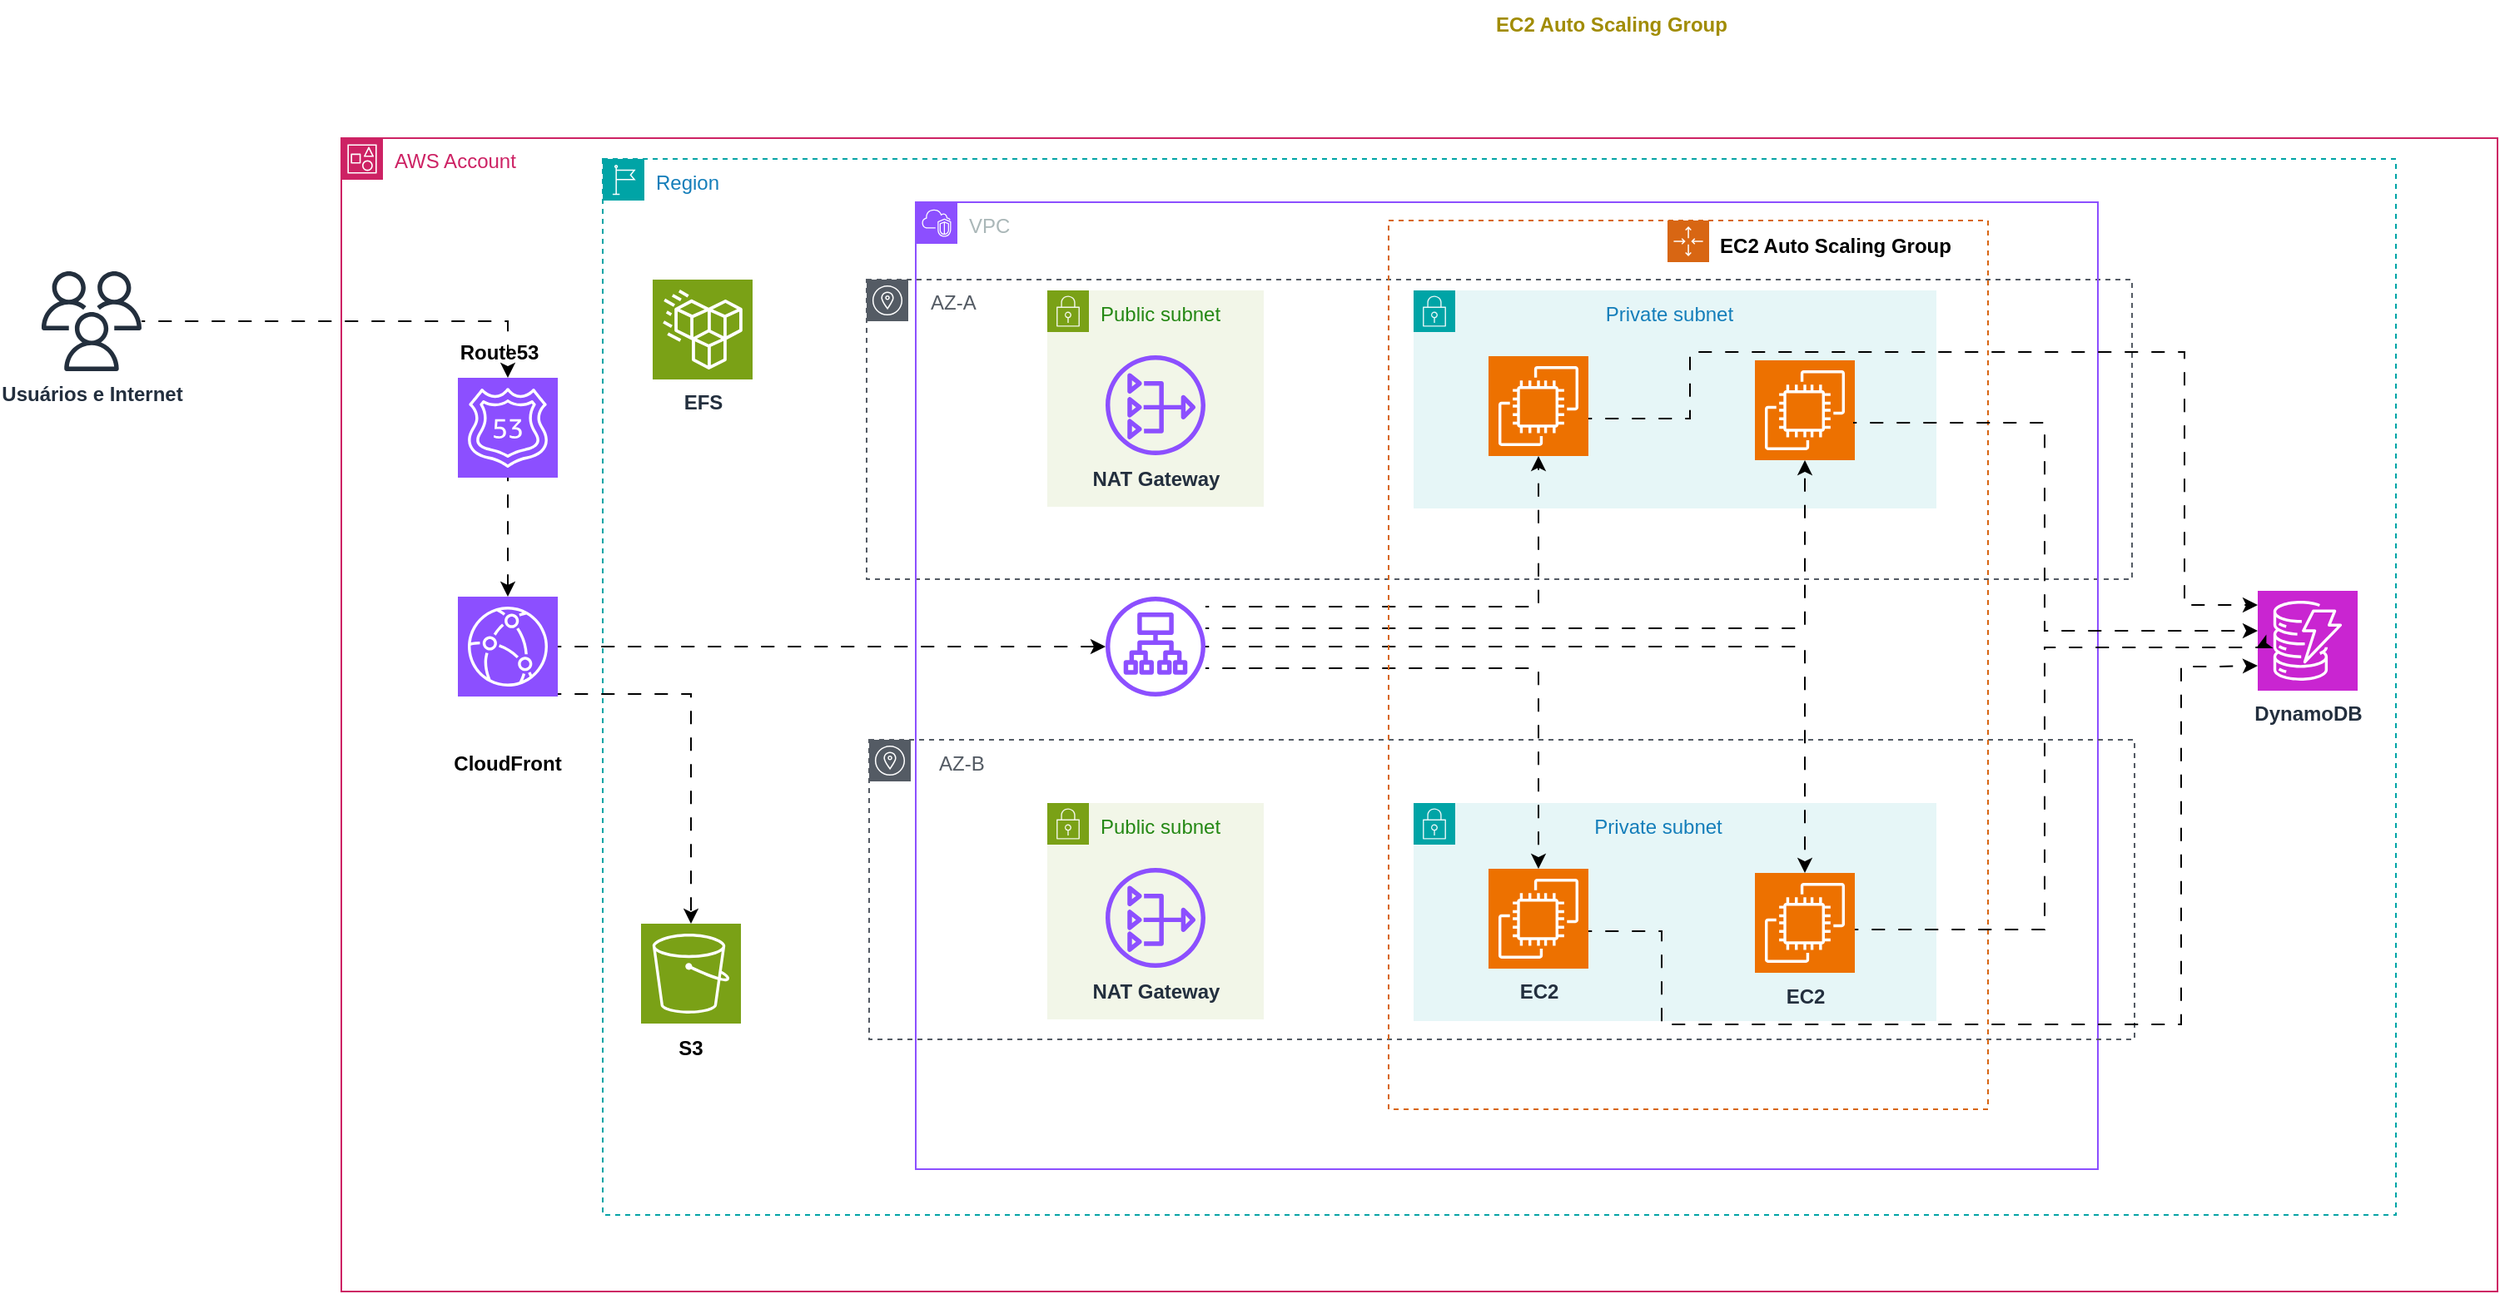 <mxfile version="22.1.17" type="github">
  <diagram name="Página-1" id="BBM7HmE_G74GKGTS61Dw">
    <mxGraphModel dx="-1157" dy="1040" grid="0" gridSize="10" guides="1" tooltips="1" connect="1" arrows="1" fold="1" page="0" pageScale="1" pageWidth="827" pageHeight="1169" math="0" shadow="0">
      <root>
        <mxCell id="0" />
        <mxCell id="1" parent="0" />
        <mxCell id="ofPMTWtSP_iq6lM-ZGT5-5" style="edgeStyle=orthogonalEdgeStyle;rounded=0;orthogonalLoop=1;jettySize=auto;html=1;flowAnimation=1;" edge="1" parent="1" source="ofPMTWtSP_iq6lM-ZGT5-6" target="ofPMTWtSP_iq6lM-ZGT5-9">
          <mxGeometry relative="1" as="geometry" />
        </mxCell>
        <mxCell id="ofPMTWtSP_iq6lM-ZGT5-6" value="&lt;b&gt;Usuários e Internet&lt;/b&gt;" style="sketch=0;outlineConnect=0;fontColor=#232F3E;gradientColor=none;fillColor=#232F3D;strokeColor=none;dashed=0;verticalLabelPosition=bottom;verticalAlign=top;align=center;html=1;fontSize=12;fontStyle=0;pointerEvents=1;shape=mxgraph.aws4.users;" vertex="1" parent="1">
          <mxGeometry x="2928" y="221" width="60" height="60" as="geometry" />
        </mxCell>
        <mxCell id="ofPMTWtSP_iq6lM-ZGT5-7" value="AWS Account" style="points=[[0,0],[0.25,0],[0.5,0],[0.75,0],[1,0],[1,0.25],[1,0.5],[1,0.75],[1,1],[0.75,1],[0.5,1],[0.25,1],[0,1],[0,0.75],[0,0.5],[0,0.25]];outlineConnect=0;gradientColor=none;html=1;whiteSpace=wrap;fontSize=12;fontStyle=0;container=1;pointerEvents=0;collapsible=0;recursiveResize=0;shape=mxgraph.aws4.group;grIcon=mxgraph.aws4.group_account;strokeColor=#CD2264;fillColor=none;verticalAlign=top;align=left;spacingLeft=30;fontColor=#CD2264;dashed=0;" vertex="1" parent="1">
          <mxGeometry x="3108" y="141" width="1295" height="693" as="geometry" />
        </mxCell>
        <mxCell id="ofPMTWtSP_iq6lM-ZGT5-13" value="Region" style="points=[[0,0],[0.25,0],[0.5,0],[0.75,0],[1,0],[1,0.25],[1,0.5],[1,0.75],[1,1],[0.75,1],[0.5,1],[0.25,1],[0,1],[0,0.75],[0,0.5],[0,0.25]];outlineConnect=0;gradientColor=none;html=1;whiteSpace=wrap;fontSize=12;fontStyle=0;container=1;pointerEvents=0;collapsible=0;recursiveResize=0;shape=mxgraph.aws4.group;grIcon=mxgraph.aws4.group_region;strokeColor=#00A4A6;fillColor=none;verticalAlign=top;align=left;spacingLeft=30;fontColor=#147EBA;dashed=1;" vertex="1" parent="ofPMTWtSP_iq6lM-ZGT5-7">
          <mxGeometry x="157" y="12.5" width="1077" height="634.5" as="geometry" />
        </mxCell>
        <mxCell id="ofPMTWtSP_iq6lM-ZGT5-77" value="&amp;nbsp; AZ-A" style="sketch=0;outlineConnect=0;gradientColor=none;html=1;whiteSpace=wrap;fontSize=12;fontStyle=0;shape=mxgraph.aws4.group;grIcon=mxgraph.aws4.group_availability_zone;strokeColor=#545B64;fillColor=none;verticalAlign=top;align=left;spacingLeft=30;fontColor=#545B64;dashed=1;" vertex="1" parent="ofPMTWtSP_iq6lM-ZGT5-13">
          <mxGeometry x="158.5" y="72.5" width="760" height="180" as="geometry" />
        </mxCell>
        <mxCell id="ofPMTWtSP_iq6lM-ZGT5-33" value="&lt;b&gt;EFS&lt;/b&gt;" style="sketch=0;points=[[0,0,0],[0.25,0,0],[0.5,0,0],[0.75,0,0],[1,0,0],[0,1,0],[0.25,1,0],[0.5,1,0],[0.75,1,0],[1,1,0],[0,0.25,0],[0,0.5,0],[0,0.75,0],[1,0.25,0],[1,0.5,0],[1,0.75,0]];outlineConnect=0;fontColor=#232F3E;fillColor=#7AA116;strokeColor=#ffffff;dashed=0;verticalLabelPosition=bottom;verticalAlign=top;align=center;html=1;fontSize=12;fontStyle=0;shape=mxgraph.aws4.resourceIcon;resIcon=mxgraph.aws4.efs_standard;" vertex="1" parent="ofPMTWtSP_iq6lM-ZGT5-13">
          <mxGeometry x="30" y="72.5" width="60" height="60" as="geometry" />
        </mxCell>
        <mxCell id="ofPMTWtSP_iq6lM-ZGT5-37" value="&lt;b&gt;DynamoDB&lt;/b&gt;" style="sketch=0;points=[[0,0,0],[0.25,0,0],[0.5,0,0],[0.75,0,0],[1,0,0],[0,1,0],[0.25,1,0],[0.5,1,0],[0.75,1,0],[1,1,0],[0,0.25,0],[0,0.5,0],[0,0.75,0],[1,0.25,0],[1,0.5,0],[1,0.75,0]];outlineConnect=0;fontColor=#232F3E;fillColor=#C925D1;strokeColor=#ffffff;dashed=0;verticalLabelPosition=bottom;verticalAlign=top;align=center;html=1;fontSize=12;fontStyle=0;aspect=fixed;shape=mxgraph.aws4.resourceIcon;resIcon=mxgraph.aws4.dynamodb;" vertex="1" parent="ofPMTWtSP_iq6lM-ZGT5-13">
          <mxGeometry x="994" y="259.5" width="60" height="60" as="geometry" />
        </mxCell>
        <mxCell id="ofPMTWtSP_iq6lM-ZGT5-60" value="VPC" style="points=[[0,0],[0.25,0],[0.5,0],[0.75,0],[1,0],[1,0.25],[1,0.5],[1,0.75],[1,1],[0.75,1],[0.5,1],[0.25,1],[0,1],[0,0.75],[0,0.5],[0,0.25]];outlineConnect=0;gradientColor=none;html=1;whiteSpace=wrap;fontSize=12;fontStyle=0;container=1;pointerEvents=0;collapsible=0;recursiveResize=0;shape=mxgraph.aws4.group;grIcon=mxgraph.aws4.group_vpc2;strokeColor=#8C4FFF;fillColor=none;verticalAlign=top;align=left;spacingLeft=30;fontColor=#AAB7B8;dashed=0;" vertex="1" parent="ofPMTWtSP_iq6lM-ZGT5-13">
          <mxGeometry x="188" y="26" width="710" height="581" as="geometry" />
        </mxCell>
        <mxCell id="ofPMTWtSP_iq6lM-ZGT5-76" value="&amp;nbsp; &amp;nbsp;AZ-B" style="sketch=0;outlineConnect=0;gradientColor=none;html=1;whiteSpace=wrap;fontSize=12;fontStyle=0;shape=mxgraph.aws4.group;grIcon=mxgraph.aws4.group_availability_zone;strokeColor=#545B64;fillColor=none;verticalAlign=top;align=left;spacingLeft=30;fontColor=#545B64;dashed=1;" vertex="1" parent="ofPMTWtSP_iq6lM-ZGT5-60">
          <mxGeometry x="-28" y="323" width="760" height="180" as="geometry" />
        </mxCell>
        <mxCell id="ofPMTWtSP_iq6lM-ZGT5-52" value="Public subnet" style="points=[[0,0],[0.25,0],[0.5,0],[0.75,0],[1,0],[1,0.25],[1,0.5],[1,0.75],[1,1],[0.75,1],[0.5,1],[0.25,1],[0,1],[0,0.75],[0,0.5],[0,0.25]];outlineConnect=0;gradientColor=none;html=1;whiteSpace=wrap;fontSize=12;fontStyle=0;container=1;pointerEvents=0;collapsible=0;recursiveResize=0;shape=mxgraph.aws4.group;grIcon=mxgraph.aws4.group_security_group;grStroke=0;strokeColor=#7AA116;fillColor=#F2F6E8;verticalAlign=top;align=left;spacingLeft=30;fontColor=#248814;dashed=0;" vertex="1" parent="ofPMTWtSP_iq6lM-ZGT5-60">
          <mxGeometry x="79" y="361" width="130" height="130" as="geometry" />
        </mxCell>
        <mxCell id="ofPMTWtSP_iq6lM-ZGT5-57" value="&lt;b&gt;NAT Gateway&lt;/b&gt;" style="sketch=0;outlineConnect=0;fontColor=#232F3E;gradientColor=none;fillColor=#8C4FFF;strokeColor=none;dashed=0;verticalLabelPosition=bottom;verticalAlign=top;align=center;html=1;fontSize=12;fontStyle=0;aspect=fixed;pointerEvents=1;shape=mxgraph.aws4.nat_gateway;" vertex="1" parent="ofPMTWtSP_iq6lM-ZGT5-52">
          <mxGeometry x="35" y="39" width="60" height="60" as="geometry" />
        </mxCell>
        <mxCell id="ofPMTWtSP_iq6lM-ZGT5-66" value="Public subnet" style="points=[[0,0],[0.25,0],[0.5,0],[0.75,0],[1,0],[1,0.25],[1,0.5],[1,0.75],[1,1],[0.75,1],[0.5,1],[0.25,1],[0,1],[0,0.75],[0,0.5],[0,0.25]];outlineConnect=0;gradientColor=none;html=1;whiteSpace=wrap;fontSize=12;fontStyle=0;container=1;pointerEvents=0;collapsible=0;recursiveResize=0;shape=mxgraph.aws4.group;grIcon=mxgraph.aws4.group_security_group;grStroke=0;strokeColor=#7AA116;fillColor=#F2F6E8;verticalAlign=top;align=left;spacingLeft=30;fontColor=#248814;dashed=0;" vertex="1" parent="ofPMTWtSP_iq6lM-ZGT5-60">
          <mxGeometry x="79" y="53" width="130" height="130" as="geometry" />
        </mxCell>
        <mxCell id="ofPMTWtSP_iq6lM-ZGT5-67" value="&lt;b&gt;NAT Gateway&lt;/b&gt;" style="sketch=0;outlineConnect=0;fontColor=#232F3E;gradientColor=none;fillColor=#8C4FFF;strokeColor=none;dashed=0;verticalLabelPosition=bottom;verticalAlign=top;align=center;html=1;fontSize=12;fontStyle=0;aspect=fixed;pointerEvents=1;shape=mxgraph.aws4.nat_gateway;" vertex="1" parent="ofPMTWtSP_iq6lM-ZGT5-66">
          <mxGeometry x="35" y="39" width="60" height="60" as="geometry" />
        </mxCell>
        <mxCell id="ofPMTWtSP_iq6lM-ZGT5-68" value="&amp;nbsp; &amp;nbsp; &amp;nbsp; &amp;nbsp; &amp;nbsp; &amp;nbsp; &amp;nbsp; &amp;nbsp; &amp;nbsp; &amp;nbsp; &amp;nbsp; &amp;nbsp; &amp;nbsp;Private subnet" style="points=[[0,0],[0.25,0],[0.5,0],[0.75,0],[1,0],[1,0.25],[1,0.5],[1,0.75],[1,1],[0.75,1],[0.5,1],[0.25,1],[0,1],[0,0.75],[0,0.5],[0,0.25]];outlineConnect=0;gradientColor=none;html=1;whiteSpace=wrap;fontSize=12;fontStyle=0;container=1;pointerEvents=0;collapsible=0;recursiveResize=0;shape=mxgraph.aws4.group;grIcon=mxgraph.aws4.group_security_group;grStroke=0;strokeColor=#00A4A6;fillColor=#E6F6F7;verticalAlign=top;align=left;spacingLeft=30;fontColor=#147EBA;dashed=0;" vertex="1" parent="ofPMTWtSP_iq6lM-ZGT5-60">
          <mxGeometry x="299" y="53" width="314" height="131" as="geometry" />
        </mxCell>
        <mxCell id="ofPMTWtSP_iq6lM-ZGT5-69" value="" style="sketch=0;points=[[0,0,0],[0.25,0,0],[0.5,0,0],[0.75,0,0],[1,0,0],[0,1,0],[0.25,1,0],[0.5,1,0],[0.75,1,0],[1,1,0],[0,0.25,0],[0,0.5,0],[0,0.75,0],[1,0.25,0],[1,0.5,0],[1,0.75,0]];outlineConnect=0;fontColor=#232F3E;fillColor=#ED7100;strokeColor=#ffffff;dashed=0;verticalLabelPosition=bottom;verticalAlign=top;align=center;html=1;fontSize=12;fontStyle=0;aspect=fixed;shape=mxgraph.aws4.resourceIcon;resIcon=mxgraph.aws4.ec2;" vertex="1" parent="ofPMTWtSP_iq6lM-ZGT5-68">
          <mxGeometry x="45" y="39.5" width="60" height="60" as="geometry" />
        </mxCell>
        <mxCell id="ofPMTWtSP_iq6lM-ZGT5-70" value="" style="sketch=0;points=[[0,0,0],[0.25,0,0],[0.5,0,0],[0.75,0,0],[1,0,0],[0,1,0],[0.25,1,0],[0.5,1,0],[0.75,1,0],[1,1,0],[0,0.25,0],[0,0.5,0],[0,0.75,0],[1,0.25,0],[1,0.5,0],[1,0.75,0]];outlineConnect=0;fontColor=#232F3E;fillColor=#ED7100;strokeColor=#ffffff;dashed=0;verticalLabelPosition=bottom;verticalAlign=top;align=center;html=1;fontSize=12;fontStyle=0;aspect=fixed;shape=mxgraph.aws4.resourceIcon;resIcon=mxgraph.aws4.ec2;" vertex="1" parent="ofPMTWtSP_iq6lM-ZGT5-68">
          <mxGeometry x="205" y="42" width="60" height="60" as="geometry" />
        </mxCell>
        <mxCell id="ofPMTWtSP_iq6lM-ZGT5-53" value="&amp;nbsp; &amp;nbsp; &amp;nbsp; &amp;nbsp; &amp;nbsp; &amp;nbsp; &amp;nbsp; &amp;nbsp; &amp;nbsp; &amp;nbsp; &amp;nbsp; &amp;nbsp;Private subnet" style="points=[[0,0],[0.25,0],[0.5,0],[0.75,0],[1,0],[1,0.25],[1,0.5],[1,0.75],[1,1],[0.75,1],[0.5,1],[0.25,1],[0,1],[0,0.75],[0,0.5],[0,0.25]];outlineConnect=0;gradientColor=none;html=1;whiteSpace=wrap;fontSize=12;fontStyle=0;container=1;pointerEvents=0;collapsible=0;recursiveResize=0;shape=mxgraph.aws4.group;grIcon=mxgraph.aws4.group_security_group;grStroke=0;strokeColor=#00A4A6;fillColor=#E6F6F7;verticalAlign=top;align=left;spacingLeft=30;fontColor=#147EBA;dashed=0;" vertex="1" parent="ofPMTWtSP_iq6lM-ZGT5-60">
          <mxGeometry x="299" y="361" width="314" height="131" as="geometry" />
        </mxCell>
        <mxCell id="ofPMTWtSP_iq6lM-ZGT5-55" value="&lt;b&gt;EC2&lt;/b&gt;" style="sketch=0;points=[[0,0,0],[0.25,0,0],[0.5,0,0],[0.75,0,0],[1,0,0],[0,1,0],[0.25,1,0],[0.5,1,0],[0.75,1,0],[1,1,0],[0,0.25,0],[0,0.5,0],[0,0.75,0],[1,0.25,0],[1,0.5,0],[1,0.75,0]];outlineConnect=0;fontColor=#232F3E;fillColor=#ED7100;strokeColor=#ffffff;dashed=0;verticalLabelPosition=bottom;verticalAlign=top;align=center;html=1;fontSize=12;fontStyle=0;aspect=fixed;shape=mxgraph.aws4.resourceIcon;resIcon=mxgraph.aws4.ec2;" vertex="1" parent="ofPMTWtSP_iq6lM-ZGT5-53">
          <mxGeometry x="45" y="39.5" width="60" height="60" as="geometry" />
        </mxCell>
        <mxCell id="ofPMTWtSP_iq6lM-ZGT5-56" value="&lt;b&gt;EC2&lt;/b&gt;" style="sketch=0;points=[[0,0,0],[0.25,0,0],[0.5,0,0],[0.75,0,0],[1,0,0],[0,1,0],[0.25,1,0],[0.5,1,0],[0.75,1,0],[1,1,0],[0,0.25,0],[0,0.5,0],[0,0.75,0],[1,0.25,0],[1,0.5,0],[1,0.75,0]];outlineConnect=0;fontColor=#232F3E;fillColor=#ED7100;strokeColor=#ffffff;dashed=0;verticalLabelPosition=bottom;verticalAlign=top;align=center;html=1;fontSize=12;fontStyle=0;aspect=fixed;shape=mxgraph.aws4.resourceIcon;resIcon=mxgraph.aws4.ec2;" vertex="1" parent="ofPMTWtSP_iq6lM-ZGT5-53">
          <mxGeometry x="205" y="42" width="60" height="60" as="geometry" />
        </mxCell>
        <mxCell id="ofPMTWtSP_iq6lM-ZGT5-81" style="edgeStyle=orthogonalEdgeStyle;rounded=0;orthogonalLoop=1;jettySize=auto;html=1;flowAnimation=1;" edge="1" parent="ofPMTWtSP_iq6lM-ZGT5-60" source="ofPMTWtSP_iq6lM-ZGT5-71" target="ofPMTWtSP_iq6lM-ZGT5-69">
          <mxGeometry relative="1" as="geometry">
            <Array as="points">
              <mxPoint x="374" y="243" />
            </Array>
          </mxGeometry>
        </mxCell>
        <mxCell id="ofPMTWtSP_iq6lM-ZGT5-71" value="" style="sketch=0;outlineConnect=0;fontColor=#232F3E;gradientColor=none;fillColor=#8C4FFF;strokeColor=none;dashed=0;verticalLabelPosition=bottom;verticalAlign=top;align=center;html=1;fontSize=12;fontStyle=0;aspect=fixed;pointerEvents=1;shape=mxgraph.aws4.application_load_balancer;" vertex="1" parent="ofPMTWtSP_iq6lM-ZGT5-60">
          <mxGeometry x="114" y="237" width="60" height="60" as="geometry" />
        </mxCell>
        <mxCell id="ofPMTWtSP_iq6lM-ZGT5-79" style="edgeStyle=orthogonalEdgeStyle;rounded=0;orthogonalLoop=1;jettySize=auto;html=1;entryX=0.5;entryY=0;entryDx=0;entryDy=0;entryPerimeter=0;flowAnimation=1;" edge="1" parent="ofPMTWtSP_iq6lM-ZGT5-60" source="ofPMTWtSP_iq6lM-ZGT5-71" target="ofPMTWtSP_iq6lM-ZGT5-55">
          <mxGeometry relative="1" as="geometry">
            <Array as="points">
              <mxPoint x="374" y="280" />
            </Array>
          </mxGeometry>
        </mxCell>
        <mxCell id="ofPMTWtSP_iq6lM-ZGT5-80" style="edgeStyle=orthogonalEdgeStyle;rounded=0;orthogonalLoop=1;jettySize=auto;html=1;entryX=0.5;entryY=0;entryDx=0;entryDy=0;entryPerimeter=0;flowAnimation=1;" edge="1" parent="ofPMTWtSP_iq6lM-ZGT5-60" source="ofPMTWtSP_iq6lM-ZGT5-71" target="ofPMTWtSP_iq6lM-ZGT5-56">
          <mxGeometry relative="1" as="geometry" />
        </mxCell>
        <mxCell id="ofPMTWtSP_iq6lM-ZGT5-82" style="edgeStyle=orthogonalEdgeStyle;rounded=0;orthogonalLoop=1;jettySize=auto;html=1;entryX=0.5;entryY=1;entryDx=0;entryDy=0;entryPerimeter=0;flowAnimation=1;" edge="1" parent="ofPMTWtSP_iq6lM-ZGT5-60" source="ofPMTWtSP_iq6lM-ZGT5-71" target="ofPMTWtSP_iq6lM-ZGT5-70">
          <mxGeometry relative="1" as="geometry">
            <Array as="points">
              <mxPoint x="534" y="256" />
            </Array>
          </mxGeometry>
        </mxCell>
        <mxCell id="ofPMTWtSP_iq6lM-ZGT5-97" value="" style="points=[[0,0],[0.25,0],[0.5,0],[0.75,0],[1,0],[1,0.25],[1,0.5],[1,0.75],[1,1],[0.75,1],[0.5,1],[0.25,1],[0,1],[0,0.75],[0,0.5],[0,0.25]];outlineConnect=0;gradientColor=none;html=1;whiteSpace=wrap;fontSize=12;fontStyle=0;container=1;pointerEvents=0;collapsible=0;recursiveResize=0;shape=mxgraph.aws4.groupCenter;grIcon=mxgraph.aws4.group_auto_scaling_group;grStroke=1;strokeColor=#D86613;fillColor=none;verticalAlign=top;align=center;fontColor=#D86613;dashed=1;spacingTop=25;" vertex="1" parent="ofPMTWtSP_iq6lM-ZGT5-60">
          <mxGeometry x="284" y="11" width="360" height="534" as="geometry" />
        </mxCell>
        <mxCell id="ofPMTWtSP_iq6lM-ZGT5-100" value="&lt;b&gt;EC2 Auto Scaling Group&lt;/b&gt;" style="text;html=1;align=center;verticalAlign=middle;resizable=0;points=[];autosize=1;strokeColor=none;fillColor=none;" vertex="1" parent="ofPMTWtSP_iq6lM-ZGT5-97">
          <mxGeometry x="189" y="2.5" width="157" height="26" as="geometry" />
        </mxCell>
        <mxCell id="ofPMTWtSP_iq6lM-ZGT5-34" value="" style="sketch=0;points=[[0,0,0],[0.25,0,0],[0.5,0,0],[0.75,0,0],[1,0,0],[0,1,0],[0.25,1,0],[0.5,1,0],[0.75,1,0],[1,1,0],[0,0.25,0],[0,0.5,0],[0,0.75,0],[1,0.25,0],[1,0.5,0],[1,0.75,0]];outlineConnect=0;fontColor=#232F3E;fillColor=#7AA116;strokeColor=#ffffff;dashed=0;verticalLabelPosition=bottom;verticalAlign=top;align=center;html=1;fontSize=12;fontStyle=0;shape=mxgraph.aws4.resourceIcon;resIcon=mxgraph.aws4.s3;" vertex="1" parent="ofPMTWtSP_iq6lM-ZGT5-13">
          <mxGeometry x="23" y="459.5" width="60" height="60" as="geometry" />
        </mxCell>
        <mxCell id="ofPMTWtSP_iq6lM-ZGT5-35" value="&lt;b&gt;S3&lt;/b&gt;" style="text;html=1;strokeColor=none;fillColor=none;align=center;verticalAlign=middle;whiteSpace=wrap;rounded=0;" vertex="1" parent="ofPMTWtSP_iq6lM-ZGT5-13">
          <mxGeometry x="23" y="519.5" width="60" height="30" as="geometry" />
        </mxCell>
        <mxCell id="ofPMTWtSP_iq6lM-ZGT5-86" style="edgeStyle=orthogonalEdgeStyle;rounded=0;orthogonalLoop=1;jettySize=auto;html=1;flowAnimation=1;" edge="1" parent="ofPMTWtSP_iq6lM-ZGT5-13" source="ofPMTWtSP_iq6lM-ZGT5-69" target="ofPMTWtSP_iq6lM-ZGT5-37">
          <mxGeometry relative="1" as="geometry">
            <Array as="points">
              <mxPoint x="653" y="156" />
              <mxPoint x="653" y="116" />
              <mxPoint x="950" y="116" />
              <mxPoint x="950" y="268" />
            </Array>
          </mxGeometry>
        </mxCell>
        <mxCell id="ofPMTWtSP_iq6lM-ZGT5-87" style="edgeStyle=orthogonalEdgeStyle;rounded=0;orthogonalLoop=1;jettySize=auto;html=1;entryX=0;entryY=0.75;entryDx=0;entryDy=0;entryPerimeter=0;flowAnimation=1;" edge="1" parent="ofPMTWtSP_iq6lM-ZGT5-13" source="ofPMTWtSP_iq6lM-ZGT5-55" target="ofPMTWtSP_iq6lM-ZGT5-37">
          <mxGeometry relative="1" as="geometry">
            <Array as="points">
              <mxPoint x="636" y="464" />
              <mxPoint x="636" y="520" />
              <mxPoint x="948" y="520" />
              <mxPoint x="948" y="305" />
              <mxPoint x="970" y="305" />
            </Array>
          </mxGeometry>
        </mxCell>
        <mxCell id="ofPMTWtSP_iq6lM-ZGT5-88" style="edgeStyle=orthogonalEdgeStyle;rounded=0;orthogonalLoop=1;jettySize=auto;html=1;endArrow=classic;endFill=1;orthogonal=0;flowAnimation=1;snapToPoint=0;fixDash=0;arcSize=20;jumpStyle=arc;" edge="1" parent="ofPMTWtSP_iq6lM-ZGT5-13">
          <mxGeometry relative="1" as="geometry">
            <mxPoint x="751" y="158.5" as="sourcePoint" />
            <mxPoint x="994" y="283.5" as="targetPoint" />
            <Array as="points">
              <mxPoint x="866" y="159" />
              <mxPoint x="866" y="284" />
            </Array>
          </mxGeometry>
        </mxCell>
        <mxCell id="ofPMTWtSP_iq6lM-ZGT5-89" style="edgeStyle=orthogonalEdgeStyle;rounded=0;orthogonalLoop=1;jettySize=auto;html=1;jumpStyle=none;endArrow=classic;endFill=1;flowAnimation=1;" edge="1" parent="ofPMTWtSP_iq6lM-ZGT5-13">
          <mxGeometry relative="1" as="geometry">
            <mxPoint x="752" y="463.0" as="sourcePoint" />
            <mxPoint x="993" y="294" as="targetPoint" />
            <Array as="points">
              <mxPoint x="866" y="463.5" />
              <mxPoint x="866" y="293.5" />
              <mxPoint x="994" y="293.5" />
            </Array>
          </mxGeometry>
        </mxCell>
        <mxCell id="ofPMTWtSP_iq6lM-ZGT5-8" style="edgeStyle=orthogonalEdgeStyle;rounded=0;orthogonalLoop=1;jettySize=auto;html=1;flowAnimation=1;" edge="1" parent="ofPMTWtSP_iq6lM-ZGT5-7" source="ofPMTWtSP_iq6lM-ZGT5-9" target="ofPMTWtSP_iq6lM-ZGT5-12">
          <mxGeometry relative="1" as="geometry" />
        </mxCell>
        <mxCell id="ofPMTWtSP_iq6lM-ZGT5-9" value="" style="sketch=0;points=[[0,0,0],[0.25,0,0],[0.5,0,0],[0.75,0,0],[1,0,0],[0,1,0],[0.25,1,0],[0.5,1,0],[0.75,1,0],[1,1,0],[0,0.25,0],[0,0.5,0],[0,0.75,0],[1,0.25,0],[1,0.5,0],[1,0.75,0]];outlineConnect=0;fontColor=#232F3E;fillColor=#8C4FFF;strokeColor=#ffffff;dashed=0;verticalLabelPosition=bottom;verticalAlign=top;align=center;html=1;fontSize=12;fontStyle=0;aspect=fixed;shape=mxgraph.aws4.resourceIcon;resIcon=mxgraph.aws4.route_53;" vertex="1" parent="ofPMTWtSP_iq6lM-ZGT5-7">
          <mxGeometry x="70" y="144" width="60" height="60" as="geometry" />
        </mxCell>
        <mxCell id="ofPMTWtSP_iq6lM-ZGT5-42" value="&lt;b&gt;Route53&lt;/b&gt;" style="text;html=1;strokeColor=none;fillColor=none;align=center;verticalAlign=middle;whiteSpace=wrap;rounded=0;" vertex="1" parent="ofPMTWtSP_iq6lM-ZGT5-7">
          <mxGeometry x="65" y="114" width="60" height="30" as="geometry" />
        </mxCell>
        <mxCell id="ofPMTWtSP_iq6lM-ZGT5-75" style="edgeStyle=orthogonalEdgeStyle;rounded=0;orthogonalLoop=1;jettySize=auto;html=1;flowAnimation=1;" edge="1" parent="ofPMTWtSP_iq6lM-ZGT5-7" source="ofPMTWtSP_iq6lM-ZGT5-12" target="ofPMTWtSP_iq6lM-ZGT5-71">
          <mxGeometry relative="1" as="geometry" />
        </mxCell>
        <mxCell id="ofPMTWtSP_iq6lM-ZGT5-12" value="" style="sketch=0;points=[[0,0,0],[0.25,0,0],[0.5,0,0],[0.75,0,0],[1,0,0],[0,1,0],[0.25,1,0],[0.5,1,0],[0.75,1,0],[1,1,0],[0,0.25,0],[0,0.5,0],[0,0.75,0],[1,0.25,0],[1,0.5,0],[1,0.75,0]];outlineConnect=0;fontColor=#232F3E;fillColor=#8C4FFF;strokeColor=#ffffff;dashed=0;verticalLabelPosition=bottom;verticalAlign=top;align=center;html=1;fontSize=12;fontStyle=0;shape=mxgraph.aws4.resourceIcon;resIcon=mxgraph.aws4.cloudfront;aspect=fixed;" vertex="1" parent="ofPMTWtSP_iq6lM-ZGT5-7">
          <mxGeometry x="70" y="275.5" width="60" height="60" as="geometry" />
        </mxCell>
        <mxCell id="ofPMTWtSP_iq6lM-ZGT5-43" value="&lt;b&gt;CloudFront&lt;/b&gt;" style="text;html=1;strokeColor=none;fillColor=none;align=center;verticalAlign=middle;whiteSpace=wrap;rounded=0;" vertex="1" parent="ofPMTWtSP_iq6lM-ZGT5-7">
          <mxGeometry x="70" y="360.5" width="60" height="30" as="geometry" />
        </mxCell>
        <mxCell id="ofPMTWtSP_iq6lM-ZGT5-85" style="edgeStyle=orthogonalEdgeStyle;rounded=0;orthogonalLoop=1;jettySize=auto;html=1;entryX=0.5;entryY=0;entryDx=0;entryDy=0;entryPerimeter=0;flowAnimation=1;" edge="1" parent="ofPMTWtSP_iq6lM-ZGT5-7" source="ofPMTWtSP_iq6lM-ZGT5-12" target="ofPMTWtSP_iq6lM-ZGT5-34">
          <mxGeometry relative="1" as="geometry">
            <Array as="points">
              <mxPoint x="210" y="334" />
            </Array>
          </mxGeometry>
        </mxCell>
        <mxCell id="ofPMTWtSP_iq6lM-ZGT5-36" value="&lt;b&gt;EC2 Auto Scaling Group&lt;/b&gt;" style="text;html=1;strokeColor=none;fillColor=none;align=center;verticalAlign=middle;whiteSpace=wrap;rounded=0;fontColor=#A18C03;" vertex="1" parent="1">
          <mxGeometry x="3799" y="58" width="144" height="30" as="geometry" />
        </mxCell>
      </root>
    </mxGraphModel>
  </diagram>
</mxfile>
